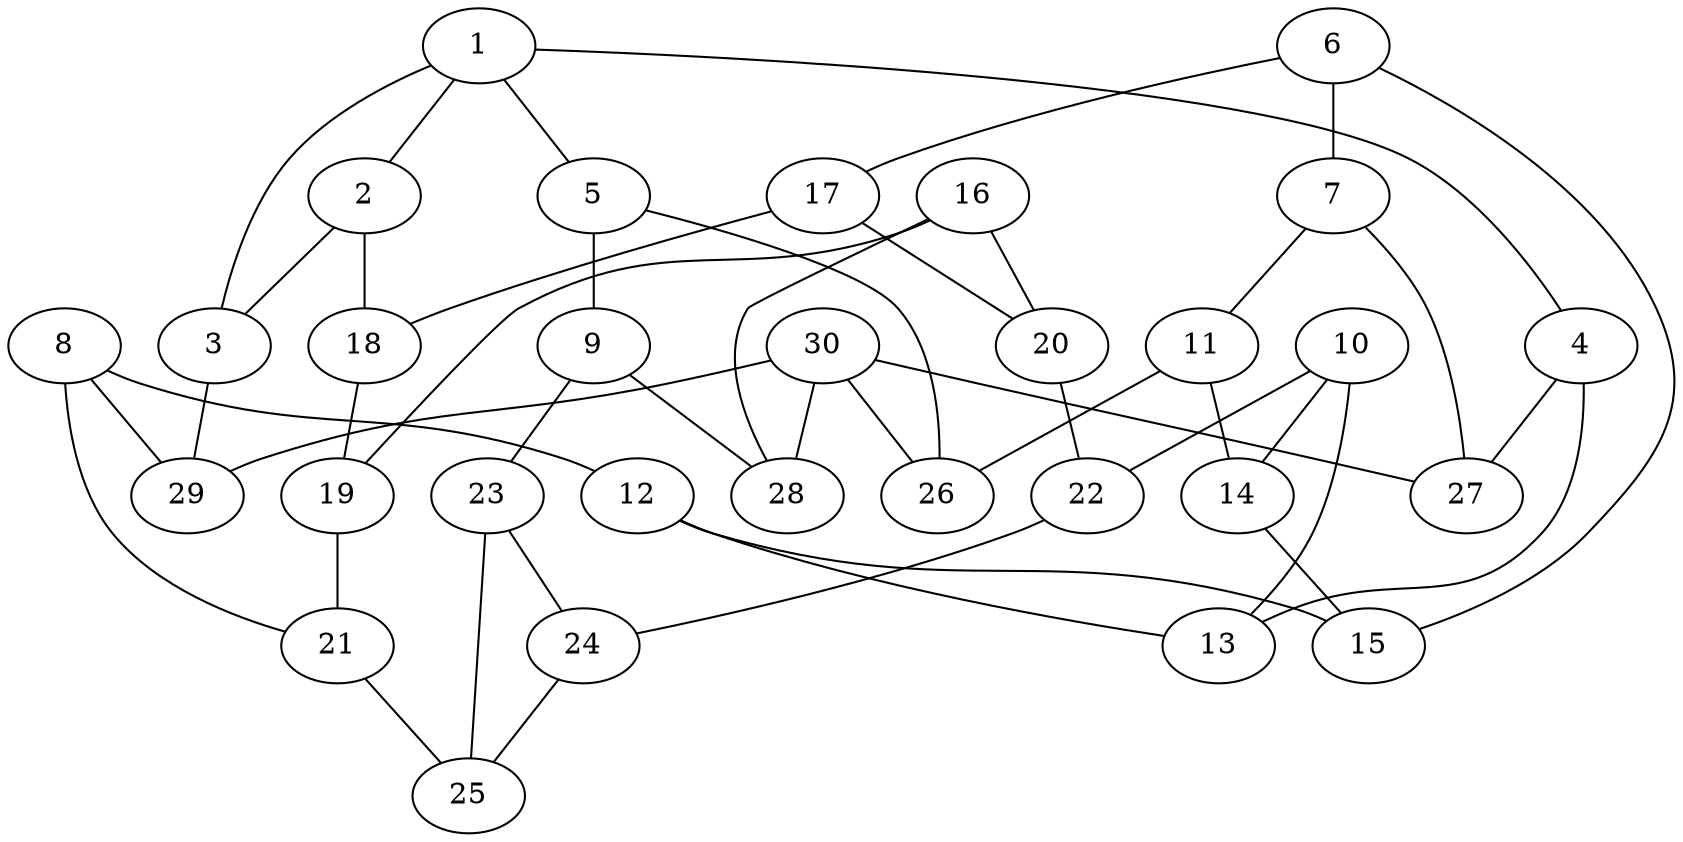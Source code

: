 graph G {
1 -- 2;
1 -- 3;
1 -- 4;
1 -- 5;
2 -- 3;
2 -- 18;
3 -- 29;
4 -- 27;
4 -- 13;
5 -- 26;
5 -- 9;
6 -- 15;
6 -- 7;
6 -- 17;
7 -- 27;
7 -- 11;
8 -- 21;
8 -- 29;
8 -- 12;
9 -- 28;
9 -- 23;
10 -- 14;
10 -- 22;
10 -- 13;
11 -- 26;
11 -- 14;
12 -- 13;
12 -- 15;
14 -- 15;
16 -- 19;
16 -- 20;
16 -- 28;
17 -- 18;
17 -- 20;
18 -- 19;
19 -- 21;
20 -- 22;
21 -- 25;
22 -- 24;
23 -- 25;
23 -- 24;
24 -- 25;
30 -- 26;
30 -- 27;
30 -- 28;
30 -- 29;
}